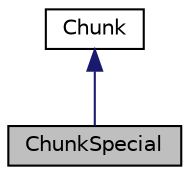 digraph "ChunkSpecial"
{
  edge [fontname="Helvetica",fontsize="10",labelfontname="Helvetica",labelfontsize="10"];
  node [fontname="Helvetica",fontsize="10",shape=record];
  Node1 [label="ChunkSpecial",height=0.2,width=0.4,color="black", fillcolor="grey75", style="filled", fontcolor="black"];
  Node2 -> Node1 [dir="back",color="midnightblue",fontsize="10",style="solid",fontname="Helvetica"];
  Node2 [label="Chunk",height=0.2,width=0.4,color="black", fillcolor="white", style="filled",URL="$class_chunk.html",tooltip="Classe permettant un découpage de l&#39;écran afin de faciliter la génération aléatoire de Chunks prédéfi..."];
}
